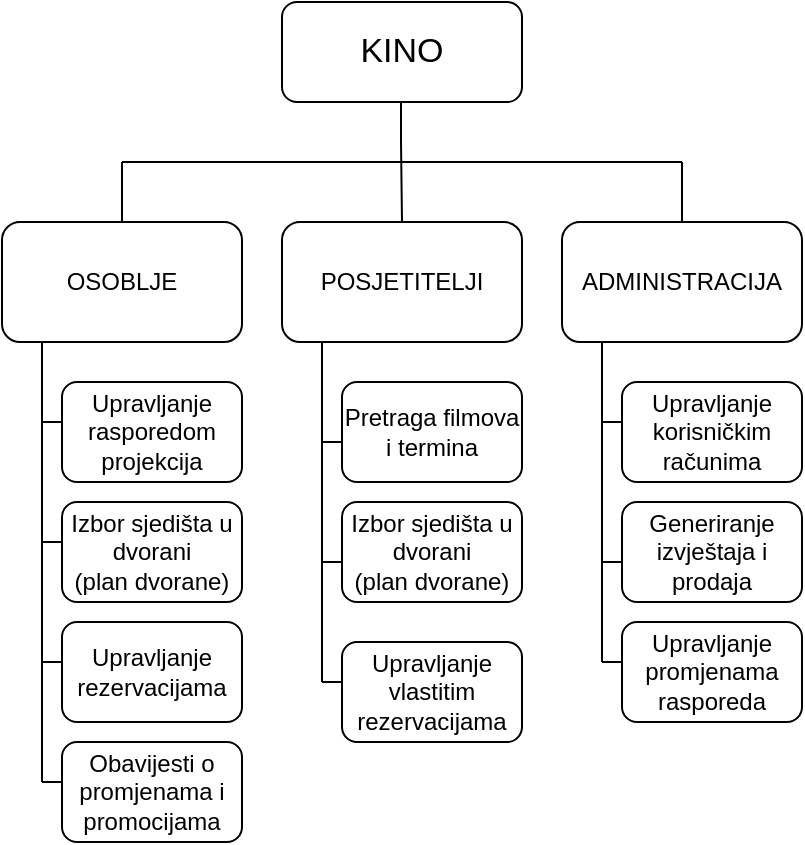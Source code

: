 <mxfile version="27.1.6">
  <diagram name="Page-1" id="P1NVpJdpPts1r3fvcMmY">
    <mxGraphModel dx="1153" dy="515" grid="1" gridSize="10" guides="1" tooltips="1" connect="1" arrows="1" fold="1" page="1" pageScale="1" pageWidth="827" pageHeight="1169" math="0" shadow="0">
      <root>
        <mxCell id="0" />
        <mxCell id="1" parent="0" />
        <mxCell id="dgR4glkrYZrstrqjLDhZ-1" value="&lt;font style=&quot;font-size: 17px;&quot;&gt;KINO&lt;/font&gt;" style="rounded=1;whiteSpace=wrap;html=1;labelBackgroundColor=none;" parent="1" vertex="1">
          <mxGeometry x="340" y="60" width="120" height="50" as="geometry" />
        </mxCell>
        <mxCell id="dgR4glkrYZrstrqjLDhZ-3" value="POSJETITELJI" style="rounded=1;whiteSpace=wrap;html=1;labelBackgroundColor=none;" parent="1" vertex="1">
          <mxGeometry x="340" y="170" width="120" height="60" as="geometry" />
        </mxCell>
        <mxCell id="dgR4glkrYZrstrqjLDhZ-4" value="ADMINISTRACIJA" style="rounded=1;whiteSpace=wrap;html=1;labelBackgroundColor=none;" parent="1" vertex="1">
          <mxGeometry x="480" y="170" width="120" height="60" as="geometry" />
        </mxCell>
        <mxCell id="dgR4glkrYZrstrqjLDhZ-5" value="OSOBLJE" style="rounded=1;whiteSpace=wrap;html=1;labelBackgroundColor=none;" parent="1" vertex="1">
          <mxGeometry x="200" y="170" width="120" height="60" as="geometry" />
        </mxCell>
        <mxCell id="dgR4glkrYZrstrqjLDhZ-6" style="edgeStyle=orthogonalEdgeStyle;rounded=0;orthogonalLoop=1;jettySize=auto;html=1;exitX=0.5;exitY=1;exitDx=0;exitDy=0;labelBackgroundColor=none;fontColor=default;" parent="1" source="dgR4glkrYZrstrqjLDhZ-4" target="dgR4glkrYZrstrqjLDhZ-4" edge="1">
          <mxGeometry relative="1" as="geometry" />
        </mxCell>
        <mxCell id="dgR4glkrYZrstrqjLDhZ-22" value="" style="endArrow=none;html=1;rounded=0;labelBackgroundColor=none;fontColor=default;" parent="1" edge="1">
          <mxGeometry width="50" height="50" relative="1" as="geometry">
            <mxPoint x="400" y="170" as="sourcePoint" />
            <mxPoint x="399.5" y="110" as="targetPoint" />
            <Array as="points">
              <mxPoint x="399.5" y="130" />
            </Array>
          </mxGeometry>
        </mxCell>
        <mxCell id="dgR4glkrYZrstrqjLDhZ-23" value="" style="endArrow=none;html=1;rounded=0;labelBackgroundColor=none;fontColor=default;" parent="1" edge="1">
          <mxGeometry width="50" height="50" relative="1" as="geometry">
            <mxPoint x="260" y="140" as="sourcePoint" />
            <mxPoint x="540" y="140" as="targetPoint" />
            <Array as="points">
              <mxPoint x="370" y="140" />
            </Array>
          </mxGeometry>
        </mxCell>
        <mxCell id="dgR4glkrYZrstrqjLDhZ-25" value="" style="endArrow=none;html=1;rounded=0;exitX=0.5;exitY=0;exitDx=0;exitDy=0;labelBackgroundColor=none;fontColor=default;" parent="1" source="dgR4glkrYZrstrqjLDhZ-5" edge="1">
          <mxGeometry width="50" height="50" relative="1" as="geometry">
            <mxPoint x="210" y="190" as="sourcePoint" />
            <mxPoint x="260" y="140" as="targetPoint" />
          </mxGeometry>
        </mxCell>
        <mxCell id="dgR4glkrYZrstrqjLDhZ-26" value="" style="endArrow=none;html=1;rounded=0;exitX=0.5;exitY=0;exitDx=0;exitDy=0;labelBackgroundColor=none;fontColor=default;" parent="1" source="dgR4glkrYZrstrqjLDhZ-4" edge="1">
          <mxGeometry width="50" height="50" relative="1" as="geometry">
            <mxPoint x="490" y="190" as="sourcePoint" />
            <mxPoint x="540" y="140" as="targetPoint" />
          </mxGeometry>
        </mxCell>
        <mxCell id="dgR4glkrYZrstrqjLDhZ-40" value="Izbor sjedišta u dvorani&lt;div&gt;(plan dvorane)&lt;/div&gt;" style="rounded=1;whiteSpace=wrap;html=1;labelBackgroundColor=none;" parent="1" vertex="1">
          <mxGeometry x="230" y="310" width="90" height="50" as="geometry" />
        </mxCell>
        <mxCell id="dgR4glkrYZrstrqjLDhZ-41" value="Upravljanje rasporedom projekcija" style="rounded=1;whiteSpace=wrap;html=1;labelBackgroundColor=none;" parent="1" vertex="1">
          <mxGeometry x="230" y="250" width="90" height="50" as="geometry" />
        </mxCell>
        <mxCell id="dgR4glkrYZrstrqjLDhZ-42" value="Upravljanje rezervacijama" style="rounded=1;whiteSpace=wrap;html=1;labelBackgroundColor=none;" parent="1" vertex="1">
          <mxGeometry x="230" y="370" width="90" height="50" as="geometry" />
        </mxCell>
        <mxCell id="dgR4glkrYZrstrqjLDhZ-43" value="Obavijesti o promjenama i promocijama" style="rounded=1;whiteSpace=wrap;html=1;labelBackgroundColor=none;" parent="1" vertex="1">
          <mxGeometry x="230" y="430" width="90" height="50" as="geometry" />
        </mxCell>
        <mxCell id="dgR4glkrYZrstrqjLDhZ-44" value="" style="endArrow=none;html=1;rounded=0;labelBackgroundColor=none;fontColor=default;" parent="1" edge="1">
          <mxGeometry width="50" height="50" relative="1" as="geometry">
            <mxPoint x="220" y="450" as="sourcePoint" />
            <mxPoint x="220" y="230" as="targetPoint" />
          </mxGeometry>
        </mxCell>
        <mxCell id="dgR4glkrYZrstrqjLDhZ-56" value="Pretraga filmova i termina" style="rounded=1;whiteSpace=wrap;html=1;labelBackgroundColor=none;" parent="1" vertex="1">
          <mxGeometry x="370" y="250" width="90" height="50" as="geometry" />
        </mxCell>
        <mxCell id="dgR4glkrYZrstrqjLDhZ-57" value="Izbor sjedišta u dvorani&lt;div&gt;(plan dvorane)&lt;/div&gt;" style="rounded=1;whiteSpace=wrap;html=1;labelBackgroundColor=none;" parent="1" vertex="1">
          <mxGeometry x="370" y="310" width="90" height="50" as="geometry" />
        </mxCell>
        <mxCell id="dgR4glkrYZrstrqjLDhZ-58" value="Upravljanje vlastitim rezervacijama" style="rounded=1;whiteSpace=wrap;html=1;labelBackgroundColor=none;" parent="1" vertex="1">
          <mxGeometry x="370" y="380" width="90" height="50" as="geometry" />
        </mxCell>
        <mxCell id="dgR4glkrYZrstrqjLDhZ-60" value="" style="endArrow=none;html=1;rounded=0;labelBackgroundColor=none;fontColor=default;" parent="1" edge="1">
          <mxGeometry width="50" height="50" relative="1" as="geometry">
            <mxPoint x="220" y="450" as="sourcePoint" />
            <mxPoint x="230" y="450" as="targetPoint" />
          </mxGeometry>
        </mxCell>
        <mxCell id="dgR4glkrYZrstrqjLDhZ-61" value="" style="endArrow=none;html=1;rounded=0;labelBackgroundColor=none;fontColor=default;" parent="1" edge="1">
          <mxGeometry width="50" height="50" relative="1" as="geometry">
            <mxPoint x="220" y="390" as="sourcePoint" />
            <mxPoint x="230" y="390" as="targetPoint" />
          </mxGeometry>
        </mxCell>
        <mxCell id="dgR4glkrYZrstrqjLDhZ-62" value="" style="endArrow=none;html=1;rounded=0;labelBackgroundColor=none;fontColor=default;" parent="1" edge="1">
          <mxGeometry width="50" height="50" relative="1" as="geometry">
            <mxPoint x="220" y="270" as="sourcePoint" />
            <mxPoint x="230" y="270" as="targetPoint" />
          </mxGeometry>
        </mxCell>
        <mxCell id="dgR4glkrYZrstrqjLDhZ-63" value="" style="endArrow=none;html=1;rounded=0;labelBackgroundColor=none;fontColor=default;" parent="1" edge="1">
          <mxGeometry width="50" height="50" relative="1" as="geometry">
            <mxPoint x="220" y="330" as="sourcePoint" />
            <mxPoint x="230" y="330" as="targetPoint" />
          </mxGeometry>
        </mxCell>
        <mxCell id="dgR4glkrYZrstrqjLDhZ-64" value="" style="endArrow=none;html=1;rounded=0;labelBackgroundColor=none;fontColor=default;" parent="1" edge="1">
          <mxGeometry width="50" height="50" relative="1" as="geometry">
            <mxPoint x="360" y="400" as="sourcePoint" />
            <mxPoint x="360" y="230" as="targetPoint" />
          </mxGeometry>
        </mxCell>
        <mxCell id="dgR4glkrYZrstrqjLDhZ-69" value="Upravljanje korisničkim računima" style="rounded=1;whiteSpace=wrap;html=1;labelBackgroundColor=none;" parent="1" vertex="1">
          <mxGeometry x="510" y="250" width="90" height="50" as="geometry" />
        </mxCell>
        <mxCell id="dgR4glkrYZrstrqjLDhZ-70" value="Generiranje izvještaja i prodaja" style="rounded=1;whiteSpace=wrap;html=1;labelBackgroundColor=none;" parent="1" vertex="1">
          <mxGeometry x="510" y="310" width="90" height="50" as="geometry" />
        </mxCell>
        <mxCell id="dgR4glkrYZrstrqjLDhZ-71" value="Upravljanje promjenama rasporeda" style="rounded=1;whiteSpace=wrap;html=1;labelBackgroundColor=none;" parent="1" vertex="1">
          <mxGeometry x="510" y="370" width="90" height="50" as="geometry" />
        </mxCell>
        <mxCell id="dgR4glkrYZrstrqjLDhZ-72" value="" style="endArrow=none;html=1;rounded=0;labelBackgroundColor=none;fontColor=default;" parent="1" edge="1">
          <mxGeometry width="50" height="50" relative="1" as="geometry">
            <mxPoint x="500" y="390" as="sourcePoint" />
            <mxPoint x="500" y="230" as="targetPoint" />
          </mxGeometry>
        </mxCell>
        <mxCell id="DnPXPcGv2_RGBboA1pwE-8" value="" style="endArrow=none;html=1;rounded=0;labelBackgroundColor=none;fontColor=default;" parent="1" edge="1">
          <mxGeometry width="50" height="50" relative="1" as="geometry">
            <mxPoint x="360" y="280" as="sourcePoint" />
            <mxPoint x="370" y="280" as="targetPoint" />
          </mxGeometry>
        </mxCell>
        <mxCell id="DnPXPcGv2_RGBboA1pwE-9" value="" style="endArrow=none;html=1;rounded=0;labelBackgroundColor=none;fontColor=default;" parent="1" edge="1">
          <mxGeometry width="50" height="50" relative="1" as="geometry">
            <mxPoint x="360" y="340" as="sourcePoint" />
            <mxPoint x="370" y="340" as="targetPoint" />
          </mxGeometry>
        </mxCell>
        <mxCell id="DnPXPcGv2_RGBboA1pwE-10" value="" style="endArrow=none;html=1;rounded=0;labelBackgroundColor=none;fontColor=default;" parent="1" edge="1">
          <mxGeometry width="50" height="50" relative="1" as="geometry">
            <mxPoint x="360" y="400" as="sourcePoint" />
            <mxPoint x="370" y="400" as="targetPoint" />
          </mxGeometry>
        </mxCell>
        <mxCell id="DnPXPcGv2_RGBboA1pwE-11" value="" style="endArrow=none;html=1;rounded=0;labelBackgroundColor=none;fontColor=default;" parent="1" edge="1">
          <mxGeometry width="50" height="50" relative="1" as="geometry">
            <mxPoint x="500" y="270" as="sourcePoint" />
            <mxPoint x="510" y="270" as="targetPoint" />
          </mxGeometry>
        </mxCell>
        <mxCell id="DnPXPcGv2_RGBboA1pwE-12" value="" style="endArrow=none;html=1;rounded=0;labelBackgroundColor=none;fontColor=default;" parent="1" edge="1">
          <mxGeometry width="50" height="50" relative="1" as="geometry">
            <mxPoint x="500" y="390" as="sourcePoint" />
            <mxPoint x="510" y="390" as="targetPoint" />
          </mxGeometry>
        </mxCell>
        <mxCell id="DnPXPcGv2_RGBboA1pwE-13" value="" style="endArrow=none;html=1;rounded=0;labelBackgroundColor=none;fontColor=default;" parent="1" edge="1">
          <mxGeometry width="50" height="50" relative="1" as="geometry">
            <mxPoint x="500" y="340" as="sourcePoint" />
            <mxPoint x="510" y="340" as="targetPoint" />
          </mxGeometry>
        </mxCell>
      </root>
    </mxGraphModel>
  </diagram>
</mxfile>
